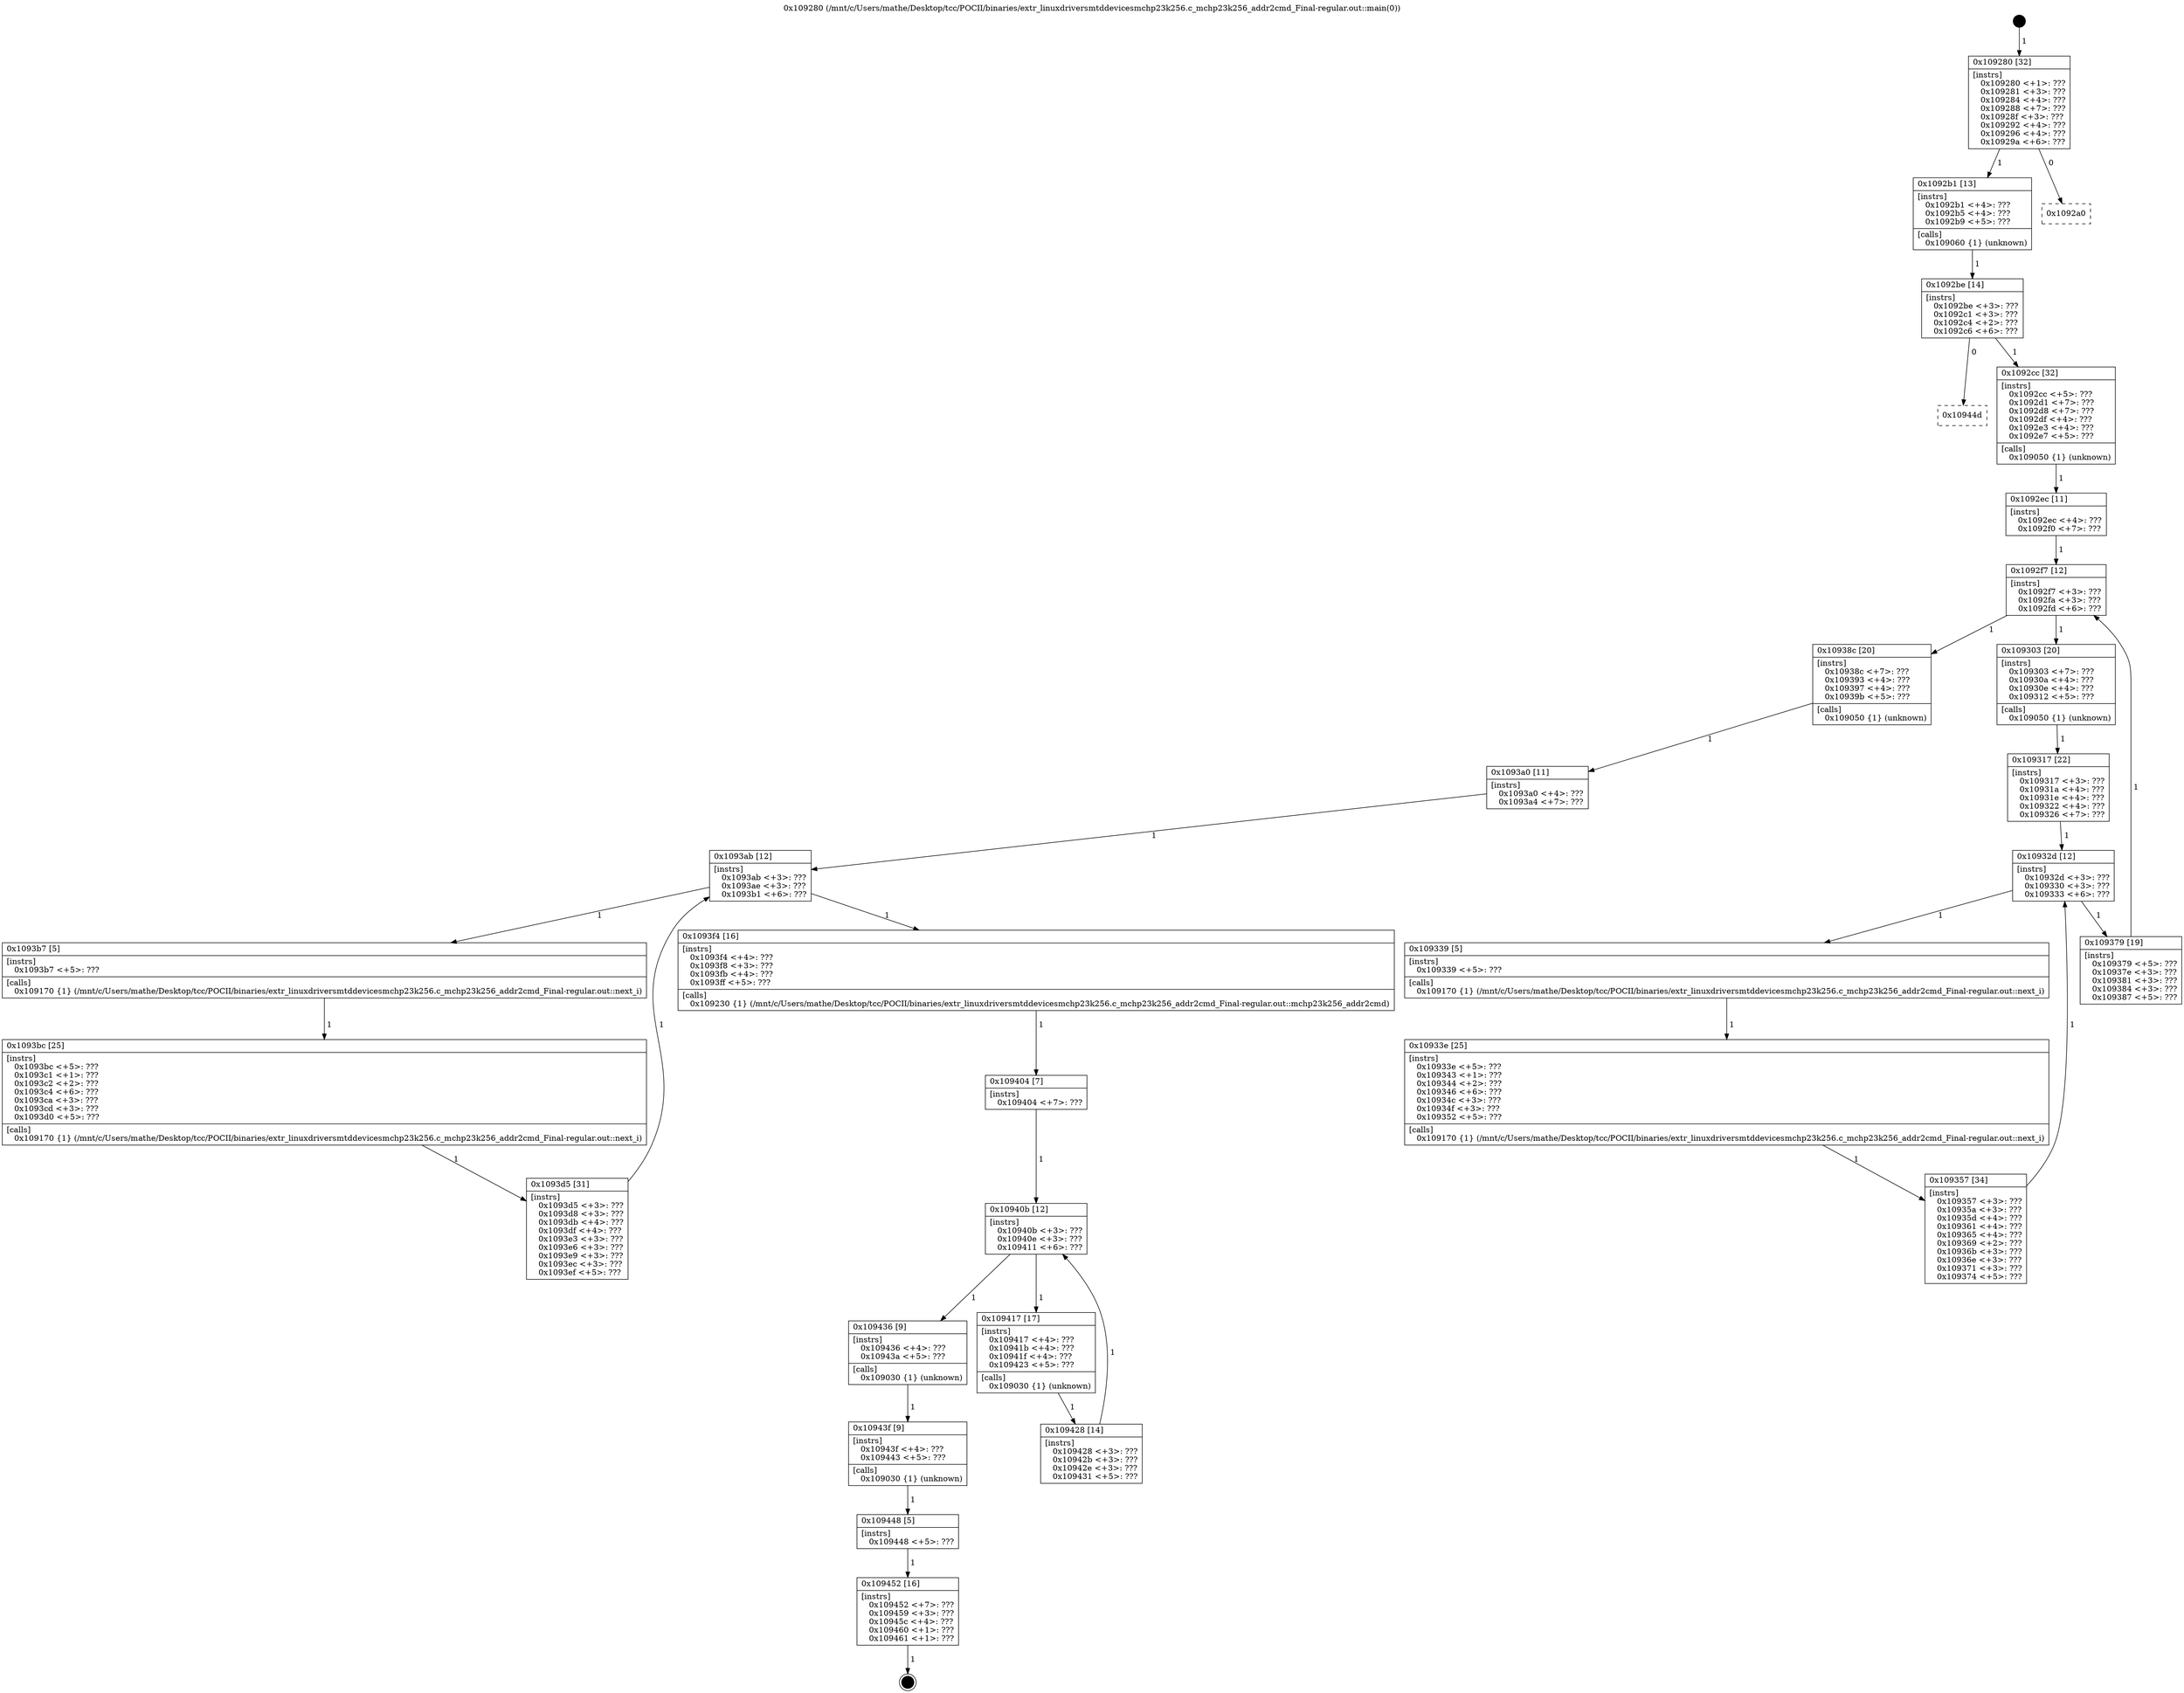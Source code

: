 digraph "0x109280" {
  label = "0x109280 (/mnt/c/Users/mathe/Desktop/tcc/POCII/binaries/extr_linuxdriversmtddevicesmchp23k256.c_mchp23k256_addr2cmd_Final-regular.out::main(0))"
  labelloc = "t"
  node[shape=record]

  Entry [label="",width=0.3,height=0.3,shape=circle,fillcolor=black,style=filled]
  "0x109280" [label="{
     0x109280 [32]\l
     | [instrs]\l
     &nbsp;&nbsp;0x109280 \<+1\>: ???\l
     &nbsp;&nbsp;0x109281 \<+3\>: ???\l
     &nbsp;&nbsp;0x109284 \<+4\>: ???\l
     &nbsp;&nbsp;0x109288 \<+7\>: ???\l
     &nbsp;&nbsp;0x10928f \<+3\>: ???\l
     &nbsp;&nbsp;0x109292 \<+4\>: ???\l
     &nbsp;&nbsp;0x109296 \<+4\>: ???\l
     &nbsp;&nbsp;0x10929a \<+6\>: ???\l
  }"]
  "0x1092b1" [label="{
     0x1092b1 [13]\l
     | [instrs]\l
     &nbsp;&nbsp;0x1092b1 \<+4\>: ???\l
     &nbsp;&nbsp;0x1092b5 \<+4\>: ???\l
     &nbsp;&nbsp;0x1092b9 \<+5\>: ???\l
     | [calls]\l
     &nbsp;&nbsp;0x109060 \{1\} (unknown)\l
  }"]
  "0x1092a0" [label="{
     0x1092a0\l
  }", style=dashed]
  "0x1092be" [label="{
     0x1092be [14]\l
     | [instrs]\l
     &nbsp;&nbsp;0x1092be \<+3\>: ???\l
     &nbsp;&nbsp;0x1092c1 \<+3\>: ???\l
     &nbsp;&nbsp;0x1092c4 \<+2\>: ???\l
     &nbsp;&nbsp;0x1092c6 \<+6\>: ???\l
  }"]
  "0x10944d" [label="{
     0x10944d\l
  }", style=dashed]
  "0x1092cc" [label="{
     0x1092cc [32]\l
     | [instrs]\l
     &nbsp;&nbsp;0x1092cc \<+5\>: ???\l
     &nbsp;&nbsp;0x1092d1 \<+7\>: ???\l
     &nbsp;&nbsp;0x1092d8 \<+7\>: ???\l
     &nbsp;&nbsp;0x1092df \<+4\>: ???\l
     &nbsp;&nbsp;0x1092e3 \<+4\>: ???\l
     &nbsp;&nbsp;0x1092e7 \<+5\>: ???\l
     | [calls]\l
     &nbsp;&nbsp;0x109050 \{1\} (unknown)\l
  }"]
  Exit [label="",width=0.3,height=0.3,shape=circle,fillcolor=black,style=filled,peripheries=2]
  "0x1092f7" [label="{
     0x1092f7 [12]\l
     | [instrs]\l
     &nbsp;&nbsp;0x1092f7 \<+3\>: ???\l
     &nbsp;&nbsp;0x1092fa \<+3\>: ???\l
     &nbsp;&nbsp;0x1092fd \<+6\>: ???\l
  }"]
  "0x10938c" [label="{
     0x10938c [20]\l
     | [instrs]\l
     &nbsp;&nbsp;0x10938c \<+7\>: ???\l
     &nbsp;&nbsp;0x109393 \<+4\>: ???\l
     &nbsp;&nbsp;0x109397 \<+4\>: ???\l
     &nbsp;&nbsp;0x10939b \<+5\>: ???\l
     | [calls]\l
     &nbsp;&nbsp;0x109050 \{1\} (unknown)\l
  }"]
  "0x109303" [label="{
     0x109303 [20]\l
     | [instrs]\l
     &nbsp;&nbsp;0x109303 \<+7\>: ???\l
     &nbsp;&nbsp;0x10930a \<+4\>: ???\l
     &nbsp;&nbsp;0x10930e \<+4\>: ???\l
     &nbsp;&nbsp;0x109312 \<+5\>: ???\l
     | [calls]\l
     &nbsp;&nbsp;0x109050 \{1\} (unknown)\l
  }"]
  "0x10932d" [label="{
     0x10932d [12]\l
     | [instrs]\l
     &nbsp;&nbsp;0x10932d \<+3\>: ???\l
     &nbsp;&nbsp;0x109330 \<+3\>: ???\l
     &nbsp;&nbsp;0x109333 \<+6\>: ???\l
  }"]
  "0x109379" [label="{
     0x109379 [19]\l
     | [instrs]\l
     &nbsp;&nbsp;0x109379 \<+5\>: ???\l
     &nbsp;&nbsp;0x10937e \<+3\>: ???\l
     &nbsp;&nbsp;0x109381 \<+3\>: ???\l
     &nbsp;&nbsp;0x109384 \<+3\>: ???\l
     &nbsp;&nbsp;0x109387 \<+5\>: ???\l
  }"]
  "0x109339" [label="{
     0x109339 [5]\l
     | [instrs]\l
     &nbsp;&nbsp;0x109339 \<+5\>: ???\l
     | [calls]\l
     &nbsp;&nbsp;0x109170 \{1\} (/mnt/c/Users/mathe/Desktop/tcc/POCII/binaries/extr_linuxdriversmtddevicesmchp23k256.c_mchp23k256_addr2cmd_Final-regular.out::next_i)\l
  }"]
  "0x10933e" [label="{
     0x10933e [25]\l
     | [instrs]\l
     &nbsp;&nbsp;0x10933e \<+5\>: ???\l
     &nbsp;&nbsp;0x109343 \<+1\>: ???\l
     &nbsp;&nbsp;0x109344 \<+2\>: ???\l
     &nbsp;&nbsp;0x109346 \<+6\>: ???\l
     &nbsp;&nbsp;0x10934c \<+3\>: ???\l
     &nbsp;&nbsp;0x10934f \<+3\>: ???\l
     &nbsp;&nbsp;0x109352 \<+5\>: ???\l
     | [calls]\l
     &nbsp;&nbsp;0x109170 \{1\} (/mnt/c/Users/mathe/Desktop/tcc/POCII/binaries/extr_linuxdriversmtddevicesmchp23k256.c_mchp23k256_addr2cmd_Final-regular.out::next_i)\l
  }"]
  "0x109357" [label="{
     0x109357 [34]\l
     | [instrs]\l
     &nbsp;&nbsp;0x109357 \<+3\>: ???\l
     &nbsp;&nbsp;0x10935a \<+3\>: ???\l
     &nbsp;&nbsp;0x10935d \<+4\>: ???\l
     &nbsp;&nbsp;0x109361 \<+4\>: ???\l
     &nbsp;&nbsp;0x109365 \<+4\>: ???\l
     &nbsp;&nbsp;0x109369 \<+2\>: ???\l
     &nbsp;&nbsp;0x10936b \<+3\>: ???\l
     &nbsp;&nbsp;0x10936e \<+3\>: ???\l
     &nbsp;&nbsp;0x109371 \<+3\>: ???\l
     &nbsp;&nbsp;0x109374 \<+5\>: ???\l
  }"]
  "0x109317" [label="{
     0x109317 [22]\l
     | [instrs]\l
     &nbsp;&nbsp;0x109317 \<+3\>: ???\l
     &nbsp;&nbsp;0x10931a \<+4\>: ???\l
     &nbsp;&nbsp;0x10931e \<+4\>: ???\l
     &nbsp;&nbsp;0x109322 \<+4\>: ???\l
     &nbsp;&nbsp;0x109326 \<+7\>: ???\l
  }"]
  "0x109452" [label="{
     0x109452 [16]\l
     | [instrs]\l
     &nbsp;&nbsp;0x109452 \<+7\>: ???\l
     &nbsp;&nbsp;0x109459 \<+3\>: ???\l
     &nbsp;&nbsp;0x10945c \<+4\>: ???\l
     &nbsp;&nbsp;0x109460 \<+1\>: ???\l
     &nbsp;&nbsp;0x109461 \<+1\>: ???\l
  }"]
  "0x1092ec" [label="{
     0x1092ec [11]\l
     | [instrs]\l
     &nbsp;&nbsp;0x1092ec \<+4\>: ???\l
     &nbsp;&nbsp;0x1092f0 \<+7\>: ???\l
  }"]
  "0x1093ab" [label="{
     0x1093ab [12]\l
     | [instrs]\l
     &nbsp;&nbsp;0x1093ab \<+3\>: ???\l
     &nbsp;&nbsp;0x1093ae \<+3\>: ???\l
     &nbsp;&nbsp;0x1093b1 \<+6\>: ???\l
  }"]
  "0x1093f4" [label="{
     0x1093f4 [16]\l
     | [instrs]\l
     &nbsp;&nbsp;0x1093f4 \<+4\>: ???\l
     &nbsp;&nbsp;0x1093f8 \<+3\>: ???\l
     &nbsp;&nbsp;0x1093fb \<+4\>: ???\l
     &nbsp;&nbsp;0x1093ff \<+5\>: ???\l
     | [calls]\l
     &nbsp;&nbsp;0x109230 \{1\} (/mnt/c/Users/mathe/Desktop/tcc/POCII/binaries/extr_linuxdriversmtddevicesmchp23k256.c_mchp23k256_addr2cmd_Final-regular.out::mchp23k256_addr2cmd)\l
  }"]
  "0x1093b7" [label="{
     0x1093b7 [5]\l
     | [instrs]\l
     &nbsp;&nbsp;0x1093b7 \<+5\>: ???\l
     | [calls]\l
     &nbsp;&nbsp;0x109170 \{1\} (/mnt/c/Users/mathe/Desktop/tcc/POCII/binaries/extr_linuxdriversmtddevicesmchp23k256.c_mchp23k256_addr2cmd_Final-regular.out::next_i)\l
  }"]
  "0x1093bc" [label="{
     0x1093bc [25]\l
     | [instrs]\l
     &nbsp;&nbsp;0x1093bc \<+5\>: ???\l
     &nbsp;&nbsp;0x1093c1 \<+1\>: ???\l
     &nbsp;&nbsp;0x1093c2 \<+2\>: ???\l
     &nbsp;&nbsp;0x1093c4 \<+6\>: ???\l
     &nbsp;&nbsp;0x1093ca \<+3\>: ???\l
     &nbsp;&nbsp;0x1093cd \<+3\>: ???\l
     &nbsp;&nbsp;0x1093d0 \<+5\>: ???\l
     | [calls]\l
     &nbsp;&nbsp;0x109170 \{1\} (/mnt/c/Users/mathe/Desktop/tcc/POCII/binaries/extr_linuxdriversmtddevicesmchp23k256.c_mchp23k256_addr2cmd_Final-regular.out::next_i)\l
  }"]
  "0x1093d5" [label="{
     0x1093d5 [31]\l
     | [instrs]\l
     &nbsp;&nbsp;0x1093d5 \<+3\>: ???\l
     &nbsp;&nbsp;0x1093d8 \<+3\>: ???\l
     &nbsp;&nbsp;0x1093db \<+4\>: ???\l
     &nbsp;&nbsp;0x1093df \<+4\>: ???\l
     &nbsp;&nbsp;0x1093e3 \<+3\>: ???\l
     &nbsp;&nbsp;0x1093e6 \<+3\>: ???\l
     &nbsp;&nbsp;0x1093e9 \<+3\>: ???\l
     &nbsp;&nbsp;0x1093ec \<+3\>: ???\l
     &nbsp;&nbsp;0x1093ef \<+5\>: ???\l
  }"]
  "0x1093a0" [label="{
     0x1093a0 [11]\l
     | [instrs]\l
     &nbsp;&nbsp;0x1093a0 \<+4\>: ???\l
     &nbsp;&nbsp;0x1093a4 \<+7\>: ???\l
  }"]
  "0x10940b" [label="{
     0x10940b [12]\l
     | [instrs]\l
     &nbsp;&nbsp;0x10940b \<+3\>: ???\l
     &nbsp;&nbsp;0x10940e \<+3\>: ???\l
     &nbsp;&nbsp;0x109411 \<+6\>: ???\l
  }"]
  "0x109436" [label="{
     0x109436 [9]\l
     | [instrs]\l
     &nbsp;&nbsp;0x109436 \<+4\>: ???\l
     &nbsp;&nbsp;0x10943a \<+5\>: ???\l
     | [calls]\l
     &nbsp;&nbsp;0x109030 \{1\} (unknown)\l
  }"]
  "0x109417" [label="{
     0x109417 [17]\l
     | [instrs]\l
     &nbsp;&nbsp;0x109417 \<+4\>: ???\l
     &nbsp;&nbsp;0x10941b \<+4\>: ???\l
     &nbsp;&nbsp;0x10941f \<+4\>: ???\l
     &nbsp;&nbsp;0x109423 \<+5\>: ???\l
     | [calls]\l
     &nbsp;&nbsp;0x109030 \{1\} (unknown)\l
  }"]
  "0x109428" [label="{
     0x109428 [14]\l
     | [instrs]\l
     &nbsp;&nbsp;0x109428 \<+3\>: ???\l
     &nbsp;&nbsp;0x10942b \<+3\>: ???\l
     &nbsp;&nbsp;0x10942e \<+3\>: ???\l
     &nbsp;&nbsp;0x109431 \<+5\>: ???\l
  }"]
  "0x109404" [label="{
     0x109404 [7]\l
     | [instrs]\l
     &nbsp;&nbsp;0x109404 \<+7\>: ???\l
  }"]
  "0x10943f" [label="{
     0x10943f [9]\l
     | [instrs]\l
     &nbsp;&nbsp;0x10943f \<+4\>: ???\l
     &nbsp;&nbsp;0x109443 \<+5\>: ???\l
     | [calls]\l
     &nbsp;&nbsp;0x109030 \{1\} (unknown)\l
  }"]
  "0x109448" [label="{
     0x109448 [5]\l
     | [instrs]\l
     &nbsp;&nbsp;0x109448 \<+5\>: ???\l
  }"]
  Entry -> "0x109280" [label=" 1"]
  "0x109280" -> "0x1092b1" [label=" 1"]
  "0x109280" -> "0x1092a0" [label=" 0"]
  "0x1092b1" -> "0x1092be" [label=" 1"]
  "0x1092be" -> "0x10944d" [label=" 0"]
  "0x1092be" -> "0x1092cc" [label=" 1"]
  "0x109452" -> Exit [label=" 1"]
  "0x1092cc" -> "0x1092ec" [label=" 1"]
  "0x1092f7" -> "0x10938c" [label=" 1"]
  "0x1092f7" -> "0x109303" [label=" 1"]
  "0x109303" -> "0x109317" [label=" 1"]
  "0x10932d" -> "0x109379" [label=" 1"]
  "0x10932d" -> "0x109339" [label=" 1"]
  "0x109339" -> "0x10933e" [label=" 1"]
  "0x10933e" -> "0x109357" [label=" 1"]
  "0x109317" -> "0x10932d" [label=" 1"]
  "0x109357" -> "0x10932d" [label=" 1"]
  "0x109448" -> "0x109452" [label=" 1"]
  "0x1092ec" -> "0x1092f7" [label=" 1"]
  "0x109379" -> "0x1092f7" [label=" 1"]
  "0x10938c" -> "0x1093a0" [label=" 1"]
  "0x1093ab" -> "0x1093f4" [label=" 1"]
  "0x1093ab" -> "0x1093b7" [label=" 1"]
  "0x1093b7" -> "0x1093bc" [label=" 1"]
  "0x1093bc" -> "0x1093d5" [label=" 1"]
  "0x1093a0" -> "0x1093ab" [label=" 1"]
  "0x1093d5" -> "0x1093ab" [label=" 1"]
  "0x1093f4" -> "0x109404" [label=" 1"]
  "0x10940b" -> "0x109436" [label=" 1"]
  "0x10940b" -> "0x109417" [label=" 1"]
  "0x109417" -> "0x109428" [label=" 1"]
  "0x109404" -> "0x10940b" [label=" 1"]
  "0x109428" -> "0x10940b" [label=" 1"]
  "0x109436" -> "0x10943f" [label=" 1"]
  "0x10943f" -> "0x109448" [label=" 1"]
}
